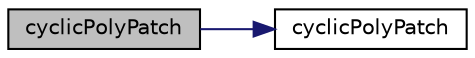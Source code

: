 digraph "cyclicPolyPatch"
{
  bgcolor="transparent";
  edge [fontname="Helvetica",fontsize="10",labelfontname="Helvetica",labelfontsize="10"];
  node [fontname="Helvetica",fontsize="10",shape=record];
  rankdir="LR";
  Node312 [label="cyclicPolyPatch",height=0.2,width=0.4,color="black", fillcolor="grey75", style="filled", fontcolor="black"];
  Node312 -> Node313 [color="midnightblue",fontsize="10",style="solid",fontname="Helvetica"];
  Node313 [label="cyclicPolyPatch",height=0.2,width=0.4,color="black",URL="$a28589.html#a58a7aedb10ea315520b6f36d5fa73823",tooltip="Construct from components. "];
}
